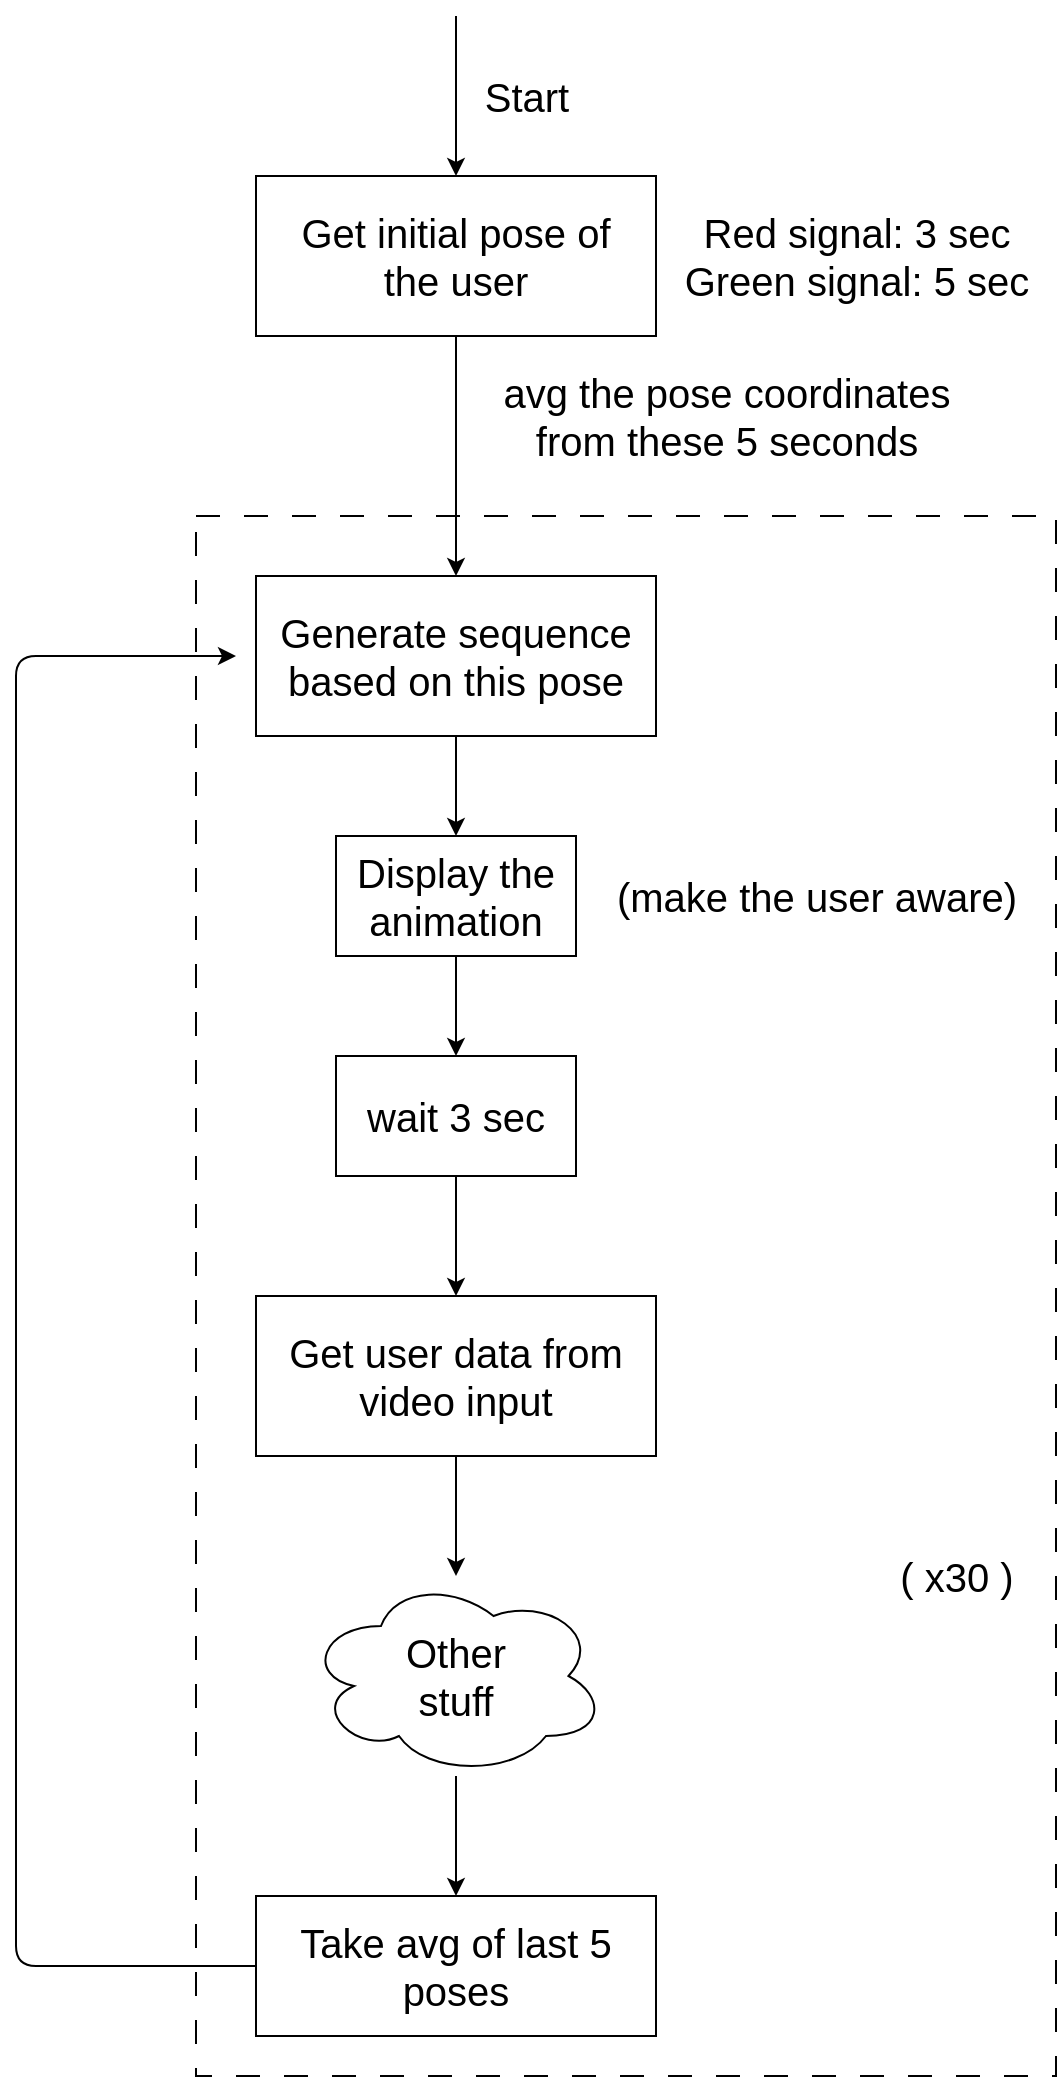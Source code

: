 <mxfile>
    <diagram id="jp0v8VdEbdi7f57uLWEj" name="Page-1">
        <mxGraphModel dx="607" dy="1459" grid="1" gridSize="10" guides="1" tooltips="1" connect="1" arrows="1" fold="1" page="1" pageScale="1" pageWidth="827" pageHeight="1169" math="0" shadow="0">
            <root>
                <mxCell id="0"/>
                <mxCell id="1" parent="0"/>
                <mxCell id="23" value="" style="rounded=0;whiteSpace=wrap;html=1;fontSize=20;dashed=1;dashPattern=12 12;" vertex="1" parent="1">
                    <mxGeometry x="170" y="410" width="430" height="780" as="geometry"/>
                </mxCell>
                <mxCell id="9" value="" style="edgeStyle=none;html=1;fontSize=20;" edge="1" parent="1" source="2" target="8">
                    <mxGeometry relative="1" as="geometry"/>
                </mxCell>
                <mxCell id="2" value="&lt;font style=&quot;font-size: 20px;&quot;&gt;Get initial pose of &lt;br&gt;the user&lt;/font&gt;" style="whiteSpace=wrap;html=1;" vertex="1" parent="1">
                    <mxGeometry x="200" y="240" width="200" height="80" as="geometry"/>
                </mxCell>
                <mxCell id="3" value="" style="endArrow=classic;html=1;fontSize=20;entryX=0.5;entryY=0;entryDx=0;entryDy=0;" edge="1" parent="1" target="2">
                    <mxGeometry width="50" height="50" relative="1" as="geometry">
                        <mxPoint x="300" y="160" as="sourcePoint"/>
                        <mxPoint x="310" y="110" as="targetPoint"/>
                    </mxGeometry>
                </mxCell>
                <mxCell id="4" value="Start" style="text;html=1;align=center;verticalAlign=middle;resizable=0;points=[];autosize=1;strokeColor=none;fillColor=none;fontSize=20;" vertex="1" parent="1">
                    <mxGeometry x="300" y="180" width="70" height="40" as="geometry"/>
                </mxCell>
                <mxCell id="5" value="Red signal: 3 sec&lt;br&gt;Green signal: 5 sec" style="text;html=1;align=center;verticalAlign=middle;resizable=0;points=[];autosize=1;strokeColor=none;fillColor=none;fontSize=20;" vertex="1" parent="1">
                    <mxGeometry x="400" y="250" width="200" height="60" as="geometry"/>
                </mxCell>
                <mxCell id="12" value="" style="edgeStyle=none;html=1;fontSize=20;" edge="1" parent="1" source="8" target="11">
                    <mxGeometry relative="1" as="geometry"/>
                </mxCell>
                <mxCell id="8" value="Generate sequence based on this pose" style="whiteSpace=wrap;html=1;fontSize=20;" vertex="1" parent="1">
                    <mxGeometry x="200" y="440" width="200" height="80" as="geometry"/>
                </mxCell>
                <mxCell id="10" value="avg the pose coordinates &lt;br&gt;from these 5 seconds" style="text;html=1;align=center;verticalAlign=middle;resizable=0;points=[];autosize=1;strokeColor=none;fillColor=none;fontSize=20;" vertex="1" parent="1">
                    <mxGeometry x="310" y="330" width="250" height="60" as="geometry"/>
                </mxCell>
                <mxCell id="15" value="" style="edgeStyle=none;html=1;fontSize=20;" edge="1" parent="1" source="11" target="14">
                    <mxGeometry relative="1" as="geometry"/>
                </mxCell>
                <mxCell id="11" value="Display the animation" style="whiteSpace=wrap;html=1;fontSize=20;" vertex="1" parent="1">
                    <mxGeometry x="240" y="570" width="120" height="60" as="geometry"/>
                </mxCell>
                <mxCell id="13" value="(make the user aware)" style="text;html=1;align=center;verticalAlign=middle;resizable=0;points=[];autosize=1;strokeColor=none;fillColor=none;fontSize=20;" vertex="1" parent="1">
                    <mxGeometry x="370" y="580" width="220" height="40" as="geometry"/>
                </mxCell>
                <mxCell id="17" value="" style="edgeStyle=none;html=1;fontSize=20;" edge="1" parent="1" source="14" target="16">
                    <mxGeometry relative="1" as="geometry"/>
                </mxCell>
                <mxCell id="14" value="wait 3 sec" style="whiteSpace=wrap;html=1;fontSize=20;" vertex="1" parent="1">
                    <mxGeometry x="240" y="680" width="120" height="60" as="geometry"/>
                </mxCell>
                <mxCell id="19" value="" style="edgeStyle=none;html=1;fontSize=20;" edge="1" parent="1" source="16" target="18">
                    <mxGeometry relative="1" as="geometry"/>
                </mxCell>
                <mxCell id="16" value="Get user data from video input" style="whiteSpace=wrap;html=1;fontSize=20;" vertex="1" parent="1">
                    <mxGeometry x="200" y="800" width="200" height="80" as="geometry"/>
                </mxCell>
                <mxCell id="21" value="" style="edgeStyle=none;html=1;fontSize=20;" edge="1" parent="1" source="18" target="20">
                    <mxGeometry relative="1" as="geometry"/>
                </mxCell>
                <mxCell id="18" value="Other&lt;br&gt;stuff" style="ellipse;shape=cloud;whiteSpace=wrap;html=1;fontSize=20;" vertex="1" parent="1">
                    <mxGeometry x="225" y="940" width="150" height="100" as="geometry"/>
                </mxCell>
                <mxCell id="24" style="edgeStyle=none;html=1;fontSize=20;" edge="1" parent="1" source="20">
                    <mxGeometry relative="1" as="geometry">
                        <mxPoint x="190" y="480" as="targetPoint"/>
                        <Array as="points">
                            <mxPoint x="80" y="1135"/>
                            <mxPoint x="80" y="480"/>
                        </Array>
                    </mxGeometry>
                </mxCell>
                <mxCell id="20" value="Take avg of last 5 poses" style="whiteSpace=wrap;html=1;fontSize=20;" vertex="1" parent="1">
                    <mxGeometry x="200" y="1100" width="200" height="70" as="geometry"/>
                </mxCell>
                <mxCell id="26" value="( x30 )" style="text;html=1;align=center;verticalAlign=middle;resizable=0;points=[];autosize=1;strokeColor=none;fillColor=none;fontSize=20;" vertex="1" parent="1">
                    <mxGeometry x="510" y="920" width="80" height="40" as="geometry"/>
                </mxCell>
            </root>
        </mxGraphModel>
    </diagram>
</mxfile>